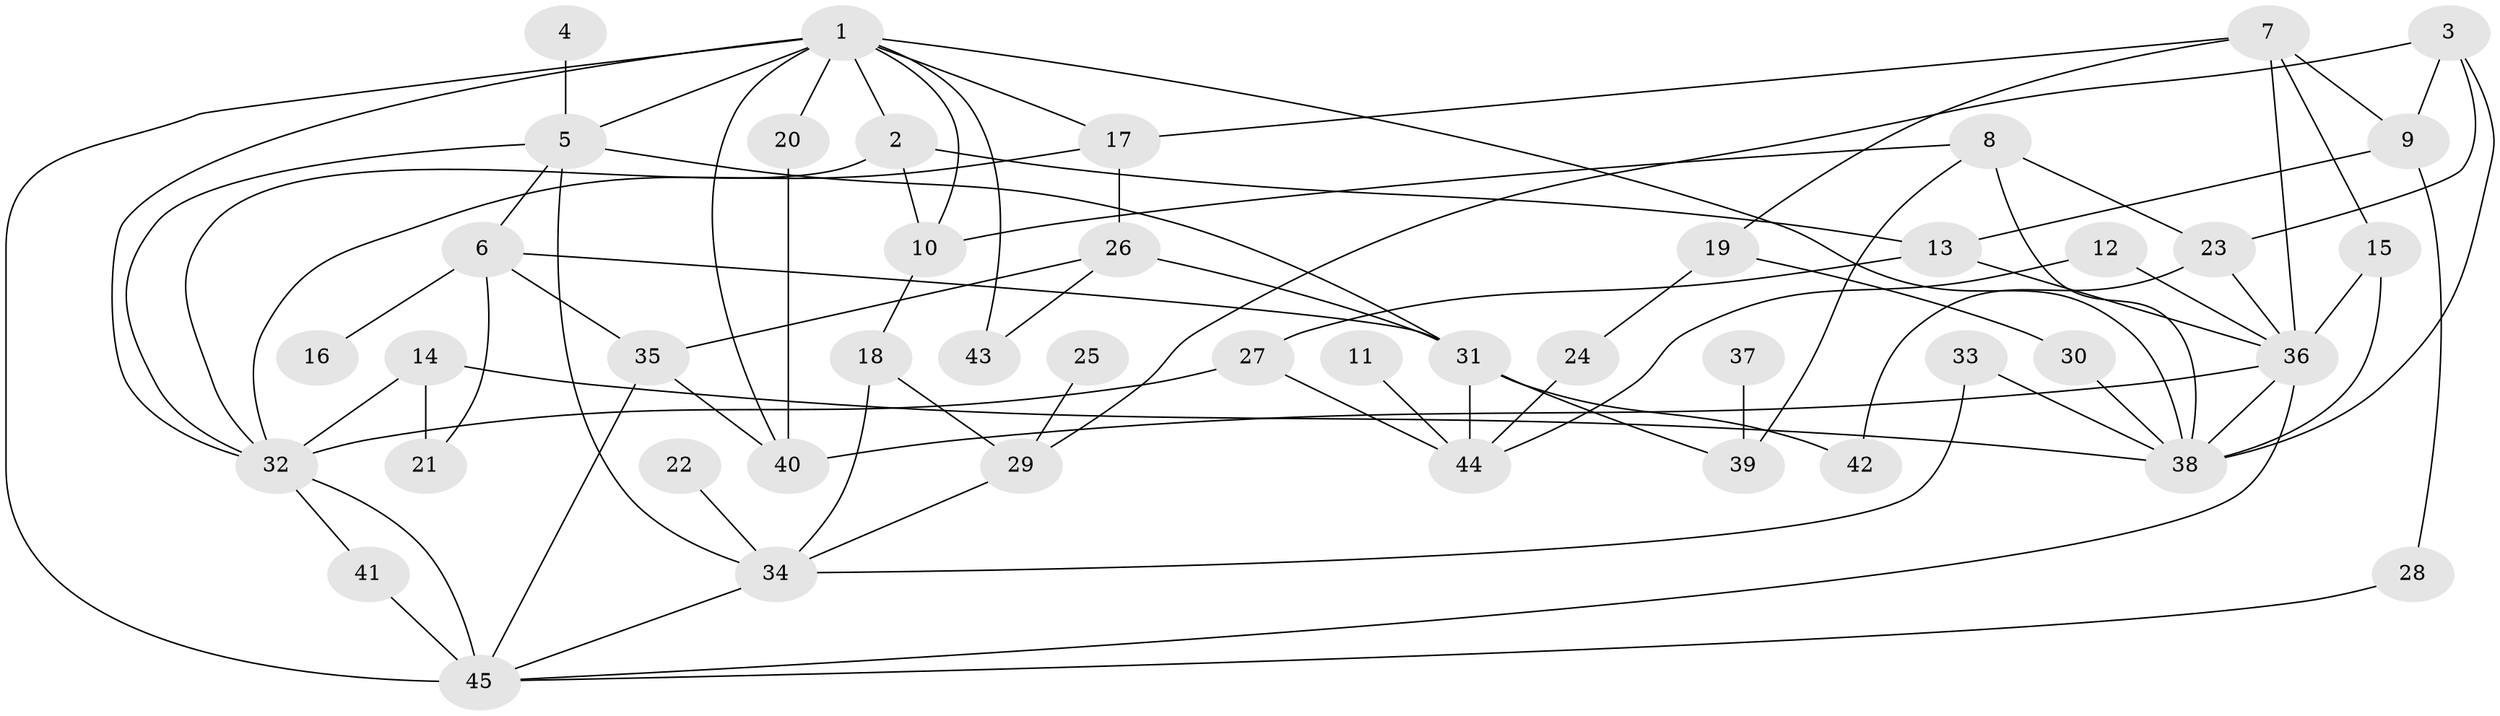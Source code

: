 // original degree distribution, {9: 0.011111111111111112, 2: 0.3, 3: 0.24444444444444444, 6: 0.05555555555555555, 4: 0.17777777777777778, 5: 0.044444444444444446, 1: 0.16666666666666666}
// Generated by graph-tools (version 1.1) at 2025/25/03/09/25 03:25:35]
// undirected, 45 vertices, 83 edges
graph export_dot {
graph [start="1"]
  node [color=gray90,style=filled];
  1;
  2;
  3;
  4;
  5;
  6;
  7;
  8;
  9;
  10;
  11;
  12;
  13;
  14;
  15;
  16;
  17;
  18;
  19;
  20;
  21;
  22;
  23;
  24;
  25;
  26;
  27;
  28;
  29;
  30;
  31;
  32;
  33;
  34;
  35;
  36;
  37;
  38;
  39;
  40;
  41;
  42;
  43;
  44;
  45;
  1 -- 2 [weight=1.0];
  1 -- 5 [weight=1.0];
  1 -- 10 [weight=1.0];
  1 -- 17 [weight=1.0];
  1 -- 20 [weight=1.0];
  1 -- 32 [weight=1.0];
  1 -- 38 [weight=1.0];
  1 -- 40 [weight=1.0];
  1 -- 43 [weight=1.0];
  1 -- 45 [weight=1.0];
  2 -- 10 [weight=1.0];
  2 -- 13 [weight=1.0];
  2 -- 32 [weight=1.0];
  3 -- 9 [weight=1.0];
  3 -- 23 [weight=1.0];
  3 -- 29 [weight=1.0];
  3 -- 38 [weight=1.0];
  4 -- 5 [weight=1.0];
  5 -- 6 [weight=1.0];
  5 -- 31 [weight=1.0];
  5 -- 32 [weight=1.0];
  5 -- 34 [weight=1.0];
  6 -- 16 [weight=1.0];
  6 -- 21 [weight=1.0];
  6 -- 31 [weight=1.0];
  6 -- 35 [weight=1.0];
  7 -- 9 [weight=1.0];
  7 -- 15 [weight=1.0];
  7 -- 17 [weight=1.0];
  7 -- 19 [weight=1.0];
  7 -- 36 [weight=1.0];
  8 -- 10 [weight=1.0];
  8 -- 23 [weight=1.0];
  8 -- 38 [weight=1.0];
  8 -- 39 [weight=1.0];
  9 -- 13 [weight=1.0];
  9 -- 28 [weight=1.0];
  10 -- 18 [weight=1.0];
  11 -- 44 [weight=1.0];
  12 -- 36 [weight=1.0];
  12 -- 44 [weight=1.0];
  13 -- 27 [weight=1.0];
  13 -- 36 [weight=1.0];
  14 -- 21 [weight=1.0];
  14 -- 32 [weight=1.0];
  14 -- 38 [weight=1.0];
  15 -- 36 [weight=1.0];
  15 -- 38 [weight=1.0];
  17 -- 26 [weight=1.0];
  17 -- 32 [weight=1.0];
  18 -- 29 [weight=1.0];
  18 -- 34 [weight=1.0];
  19 -- 24 [weight=1.0];
  19 -- 30 [weight=1.0];
  20 -- 40 [weight=1.0];
  22 -- 34 [weight=1.0];
  23 -- 36 [weight=1.0];
  23 -- 42 [weight=1.0];
  24 -- 44 [weight=1.0];
  25 -- 29 [weight=1.0];
  26 -- 31 [weight=1.0];
  26 -- 35 [weight=1.0];
  26 -- 43 [weight=1.0];
  27 -- 32 [weight=1.0];
  27 -- 44 [weight=1.0];
  28 -- 45 [weight=1.0];
  29 -- 34 [weight=1.0];
  30 -- 38 [weight=1.0];
  31 -- 39 [weight=1.0];
  31 -- 42 [weight=1.0];
  31 -- 44 [weight=1.0];
  32 -- 41 [weight=1.0];
  32 -- 45 [weight=1.0];
  33 -- 34 [weight=1.0];
  33 -- 38 [weight=1.0];
  34 -- 45 [weight=1.0];
  35 -- 40 [weight=1.0];
  35 -- 45 [weight=1.0];
  36 -- 38 [weight=1.0];
  36 -- 40 [weight=1.0];
  36 -- 45 [weight=1.0];
  37 -- 39 [weight=1.0];
  41 -- 45 [weight=2.0];
}
